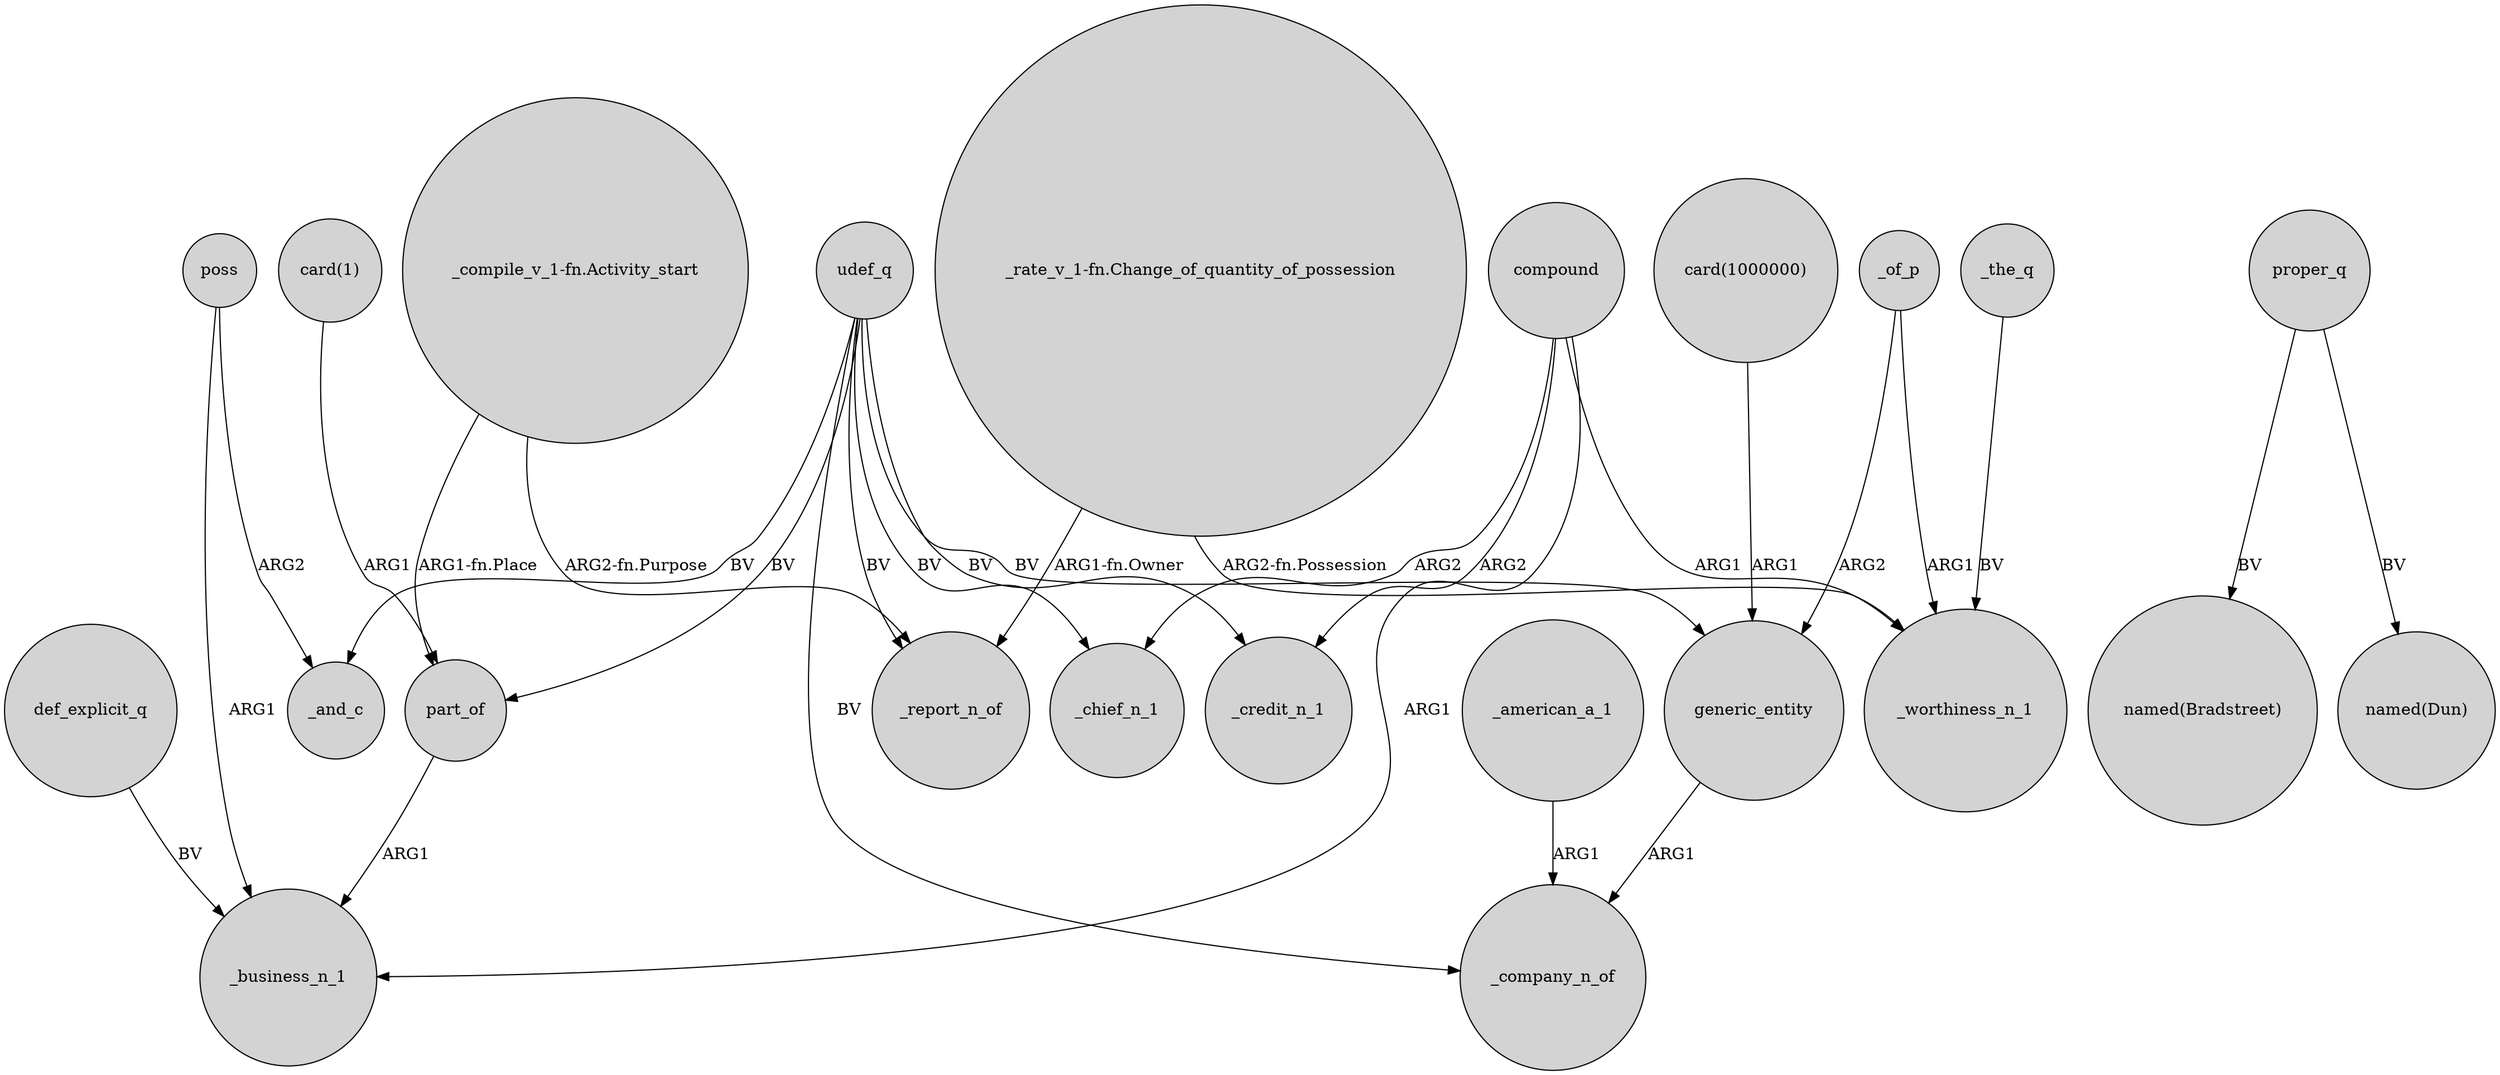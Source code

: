 digraph {
	node [shape=circle style=filled]
	def_explicit_q -> _business_n_1 [label=BV]
	compound -> _chief_n_1 [label=ARG2]
	poss -> _business_n_1 [label=ARG1]
	"_compile_v_1-fn.Activity_start" -> _report_n_of [label="ARG2-fn.Purpose"]
	_of_p -> _worthiness_n_1 [label=ARG1]
	_american_a_1 -> _company_n_of [label=ARG1]
	udef_q -> part_of [label=BV]
	udef_q -> _chief_n_1 [label=BV]
	"_rate_v_1-fn.Change_of_quantity_of_possession" -> _worthiness_n_1 [label="ARG2-fn.Possession"]
	"_compile_v_1-fn.Activity_start" -> part_of [label="ARG1-fn.Place"]
	proper_q -> "named(Bradstreet)" [label=BV]
	udef_q -> _and_c [label=BV]
	"card(1)" -> part_of [label=ARG1]
	udef_q -> generic_entity [label=BV]
	udef_q -> _report_n_of [label=BV]
	generic_entity -> _company_n_of [label=ARG1]
	poss -> _and_c [label=ARG2]
	"card(1000000)" -> generic_entity [label=ARG1]
	compound -> _worthiness_n_1 [label=ARG1]
	udef_q -> _company_n_of [label=BV]
	_of_p -> generic_entity [label=ARG2]
	compound -> _credit_n_1 [label=ARG2]
	udef_q -> _credit_n_1 [label=BV]
	"_rate_v_1-fn.Change_of_quantity_of_possession" -> _report_n_of [label="ARG1-fn.Owner"]
	compound -> _business_n_1 [label=ARG1]
	part_of -> _business_n_1 [label=ARG1]
	_the_q -> _worthiness_n_1 [label=BV]
	proper_q -> "named(Dun)" [label=BV]
}

